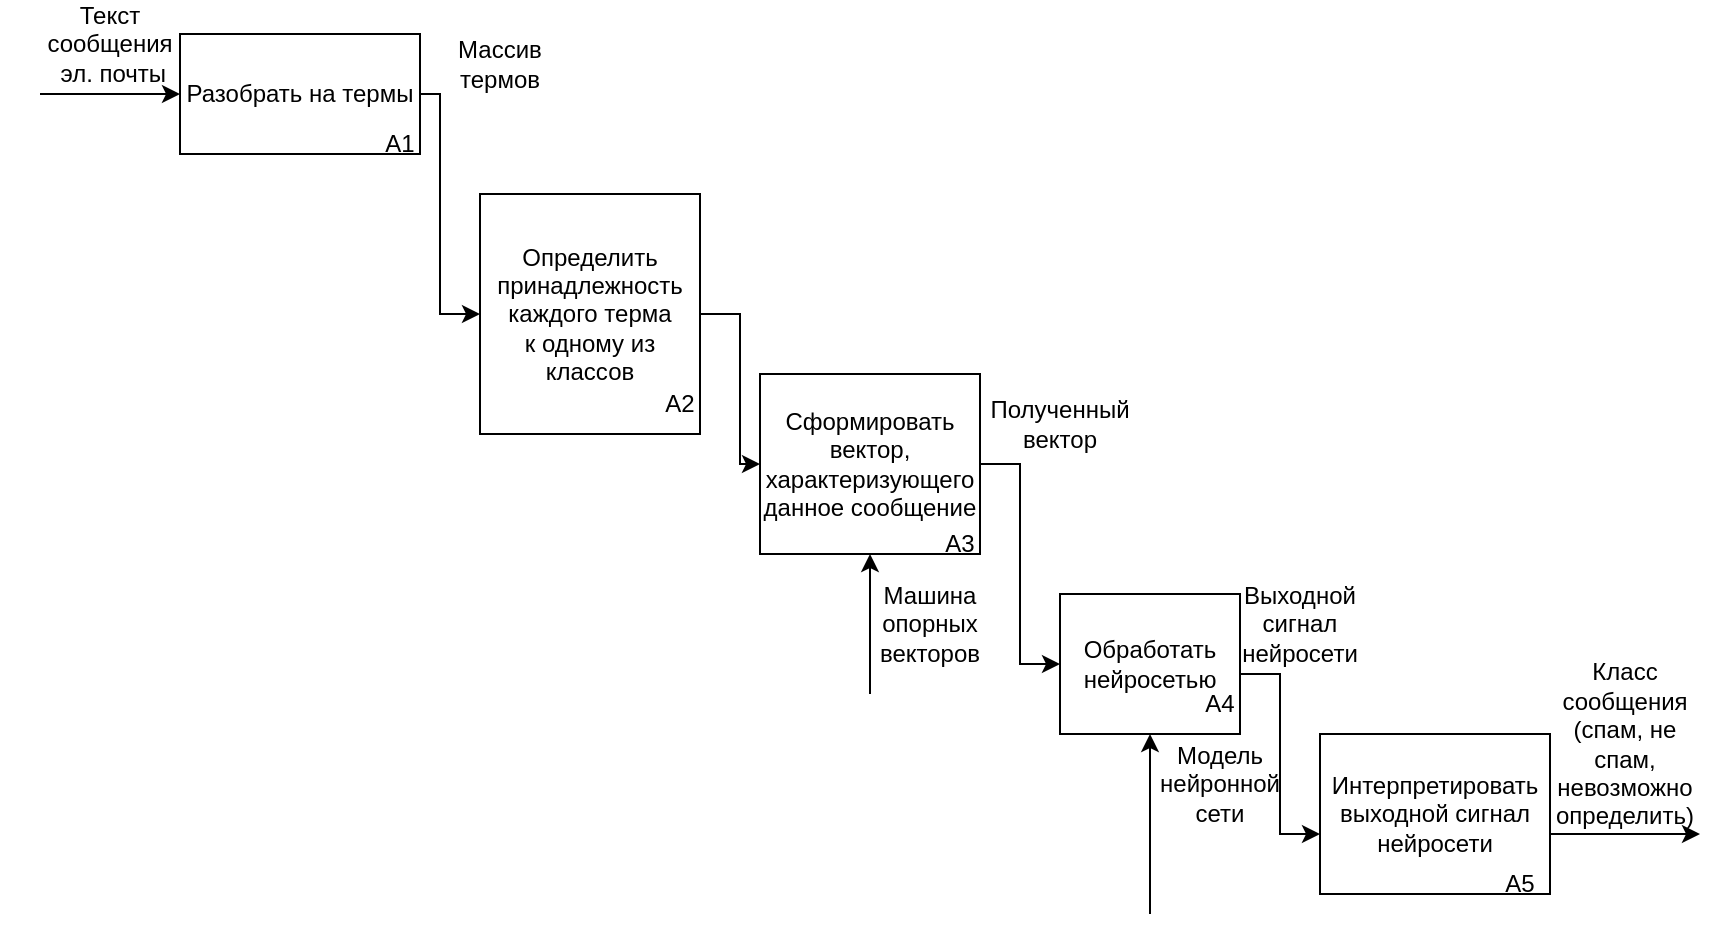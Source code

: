 <mxfile>
    <diagram id="LHpSWDsasucJAMfmUCpd" name="Page-1">
        <mxGraphModel dx="1901" dy="356" grid="1" gridSize="10" guides="1" tooltips="1" connect="1" arrows="1" fold="1" page="1" pageScale="1" pageWidth="850" pageHeight="1100" math="0" shadow="0">
            <root>
                <mxCell id="0"/>
                <mxCell id="1" parent="0"/>
                <mxCell id="2" value="Разобрать на термы" style="rounded=0;whiteSpace=wrap;html=1;" parent="1" vertex="1">
                    <mxGeometry x="-760" y="20" width="120" height="60" as="geometry"/>
                </mxCell>
                <mxCell id="3" value="Определить принадлежность каждого терма &lt;br&gt;к одному из классов" style="rounded=0;whiteSpace=wrap;html=1;" parent="1" vertex="1">
                    <mxGeometry x="-610" y="100" width="110" height="120" as="geometry"/>
                </mxCell>
                <mxCell id="4" value="Сформировать вектор, характеризующего данное сообщение" style="rounded=0;whiteSpace=wrap;html=1;" parent="1" vertex="1">
                    <mxGeometry x="-470" y="190" width="110" height="90" as="geometry"/>
                </mxCell>
                <mxCell id="5" value="" style="endArrow=classic;html=1;entryX=0;entryY=0.5;entryDx=0;entryDy=0;" parent="1" target="2" edge="1">
                    <mxGeometry width="50" height="50" relative="1" as="geometry">
                        <mxPoint x="-830" y="50" as="sourcePoint"/>
                        <mxPoint x="-760" y="40" as="targetPoint"/>
                    </mxGeometry>
                </mxCell>
                <mxCell id="6" value="Текст &lt;br&gt;сообщения&lt;br&gt;&amp;nbsp;эл. почты" style="text;html=1;strokeColor=none;fillColor=none;align=center;verticalAlign=middle;whiteSpace=wrap;rounded=0;" parent="1" vertex="1">
                    <mxGeometry x="-850" y="10" width="110" height="30" as="geometry"/>
                </mxCell>
                <mxCell id="7" value="Обработать&lt;br&gt;нейросетью" style="rounded=0;whiteSpace=wrap;html=1;" parent="1" vertex="1">
                    <mxGeometry x="-320" y="300" width="90" height="70" as="geometry"/>
                </mxCell>
                <mxCell id="8" value="Интерпретировать выходной сигнал нейросети" style="rounded=0;whiteSpace=wrap;html=1;" parent="1" vertex="1">
                    <mxGeometry x="-190" y="370" width="115" height="80" as="geometry"/>
                </mxCell>
                <mxCell id="9" value="" style="endArrow=classic;html=1;" parent="1" edge="1">
                    <mxGeometry width="50" height="50" relative="1" as="geometry">
                        <mxPoint x="-75" y="420" as="sourcePoint"/>
                        <mxPoint y="420" as="targetPoint"/>
                    </mxGeometry>
                </mxCell>
                <mxCell id="10" value="Класс сообщения (спам, не спам, невозможно определить)&lt;br&gt;" style="text;html=1;strokeColor=none;fillColor=none;align=center;verticalAlign=middle;whiteSpace=wrap;rounded=0;" parent="1" vertex="1">
                    <mxGeometry x="-75" y="360" width="75" height="30" as="geometry"/>
                </mxCell>
                <mxCell id="11" value="" style="endArrow=classic;html=1;exitX=1;exitY=0.5;exitDx=0;exitDy=0;entryX=0;entryY=0.5;entryDx=0;entryDy=0;rounded=0;" parent="1" source="2" target="3" edge="1">
                    <mxGeometry width="50" height="50" relative="1" as="geometry">
                        <mxPoint x="-600" y="50" as="sourcePoint"/>
                        <mxPoint x="-630" y="160" as="targetPoint"/>
                        <Array as="points">
                            <mxPoint x="-630" y="50"/>
                            <mxPoint x="-630" y="160"/>
                        </Array>
                    </mxGeometry>
                </mxCell>
                <mxCell id="13" value="" style="endArrow=classic;html=1;entryX=0;entryY=0.5;entryDx=0;entryDy=0;exitX=1;exitY=0.5;exitDx=0;exitDy=0;rounded=0;" parent="1" source="3" target="4" edge="1">
                    <mxGeometry width="50" height="50" relative="1" as="geometry">
                        <mxPoint x="-460" y="160" as="sourcePoint"/>
                        <mxPoint x="-420" y="220" as="targetPoint"/>
                        <Array as="points">
                            <mxPoint x="-480" y="160"/>
                            <mxPoint x="-480" y="235"/>
                        </Array>
                    </mxGeometry>
                </mxCell>
                <mxCell id="15" value="" style="endArrow=classic;html=1;exitX=1;exitY=0.5;exitDx=0;exitDy=0;entryX=0;entryY=0.5;entryDx=0;entryDy=0;rounded=0;" parent="1" source="4" target="7" edge="1">
                    <mxGeometry width="50" height="50" relative="1" as="geometry">
                        <mxPoint x="-310" y="240" as="sourcePoint"/>
                        <mxPoint x="-260" y="190" as="targetPoint"/>
                        <Array as="points">
                            <mxPoint x="-340" y="235"/>
                            <mxPoint x="-340" y="335"/>
                        </Array>
                    </mxGeometry>
                </mxCell>
                <mxCell id="16" value="" style="endArrow=classic;html=1;rounded=0;" parent="1" edge="1">
                    <mxGeometry width="50" height="50" relative="1" as="geometry">
                        <mxPoint x="-230" y="340" as="sourcePoint"/>
                        <mxPoint x="-190" y="420" as="targetPoint"/>
                        <Array as="points">
                            <mxPoint x="-210" y="340"/>
                            <mxPoint x="-210" y="420"/>
                        </Array>
                    </mxGeometry>
                </mxCell>
                <mxCell id="17" value="Массив термов" style="text;html=1;strokeColor=none;fillColor=none;align=center;verticalAlign=middle;whiteSpace=wrap;rounded=0;" parent="1" vertex="1">
                    <mxGeometry x="-630" y="20" width="60" height="30" as="geometry"/>
                </mxCell>
                <mxCell id="18" value="Полученный вектор" style="text;html=1;strokeColor=none;fillColor=none;align=center;verticalAlign=middle;whiteSpace=wrap;rounded=0;" parent="1" vertex="1">
                    <mxGeometry x="-350" y="200" width="60" height="30" as="geometry"/>
                </mxCell>
                <mxCell id="19" value="Выходной сигнал нейросети" style="text;html=1;strokeColor=none;fillColor=none;align=center;verticalAlign=middle;whiteSpace=wrap;rounded=0;" parent="1" vertex="1">
                    <mxGeometry x="-230" y="300" width="60" height="30" as="geometry"/>
                </mxCell>
                <mxCell id="20" value="" style="endArrow=classic;html=1;entryX=0.5;entryY=1;entryDx=0;entryDy=0;" parent="1" target="7" edge="1">
                    <mxGeometry width="50" height="50" relative="1" as="geometry">
                        <mxPoint x="-275" y="460" as="sourcePoint"/>
                        <mxPoint x="-270" y="410" as="targetPoint"/>
                    </mxGeometry>
                </mxCell>
                <mxCell id="21" value="Модель нейронной сети" style="text;html=1;strokeColor=none;fillColor=none;align=center;verticalAlign=middle;whiteSpace=wrap;rounded=0;" parent="1" vertex="1">
                    <mxGeometry x="-270" y="380" width="60" height="30" as="geometry"/>
                </mxCell>
                <mxCell id="23" value="А1" style="text;html=1;strokeColor=none;fillColor=none;align=center;verticalAlign=middle;whiteSpace=wrap;rounded=0;" parent="1" vertex="1">
                    <mxGeometry x="-680" y="60" width="60" height="30" as="geometry"/>
                </mxCell>
                <mxCell id="24" value="А2" style="text;html=1;strokeColor=none;fillColor=none;align=center;verticalAlign=middle;whiteSpace=wrap;rounded=0;" parent="1" vertex="1">
                    <mxGeometry x="-540" y="190" width="60" height="30" as="geometry"/>
                </mxCell>
                <mxCell id="25" value="А3" style="text;html=1;strokeColor=none;fillColor=none;align=center;verticalAlign=middle;whiteSpace=wrap;rounded=0;" parent="1" vertex="1">
                    <mxGeometry x="-400" y="260" width="60" height="30" as="geometry"/>
                </mxCell>
                <mxCell id="26" value="А4" style="text;html=1;strokeColor=none;fillColor=none;align=center;verticalAlign=middle;whiteSpace=wrap;rounded=0;" parent="1" vertex="1">
                    <mxGeometry x="-270" y="340" width="60" height="30" as="geometry"/>
                </mxCell>
                <mxCell id="27" value="А5" style="text;html=1;strokeColor=none;fillColor=none;align=center;verticalAlign=middle;whiteSpace=wrap;rounded=0;" parent="1" vertex="1">
                    <mxGeometry x="-125" y="430" width="70" height="30" as="geometry"/>
                </mxCell>
                <mxCell id="28" value="" style="endArrow=classic;html=1;entryX=0.5;entryY=1;entryDx=0;entryDy=0;" parent="1" target="4" edge="1">
                    <mxGeometry width="50" height="50" relative="1" as="geometry">
                        <mxPoint x="-415" y="350" as="sourcePoint"/>
                        <mxPoint x="-370" y="350" as="targetPoint"/>
                    </mxGeometry>
                </mxCell>
                <mxCell id="29" value="Машина опорных векторов" style="text;html=1;strokeColor=none;fillColor=none;align=center;verticalAlign=middle;whiteSpace=wrap;rounded=0;" parent="1" vertex="1">
                    <mxGeometry x="-415" y="300" width="60" height="30" as="geometry"/>
                </mxCell>
            </root>
        </mxGraphModel>
    </diagram>
</mxfile>